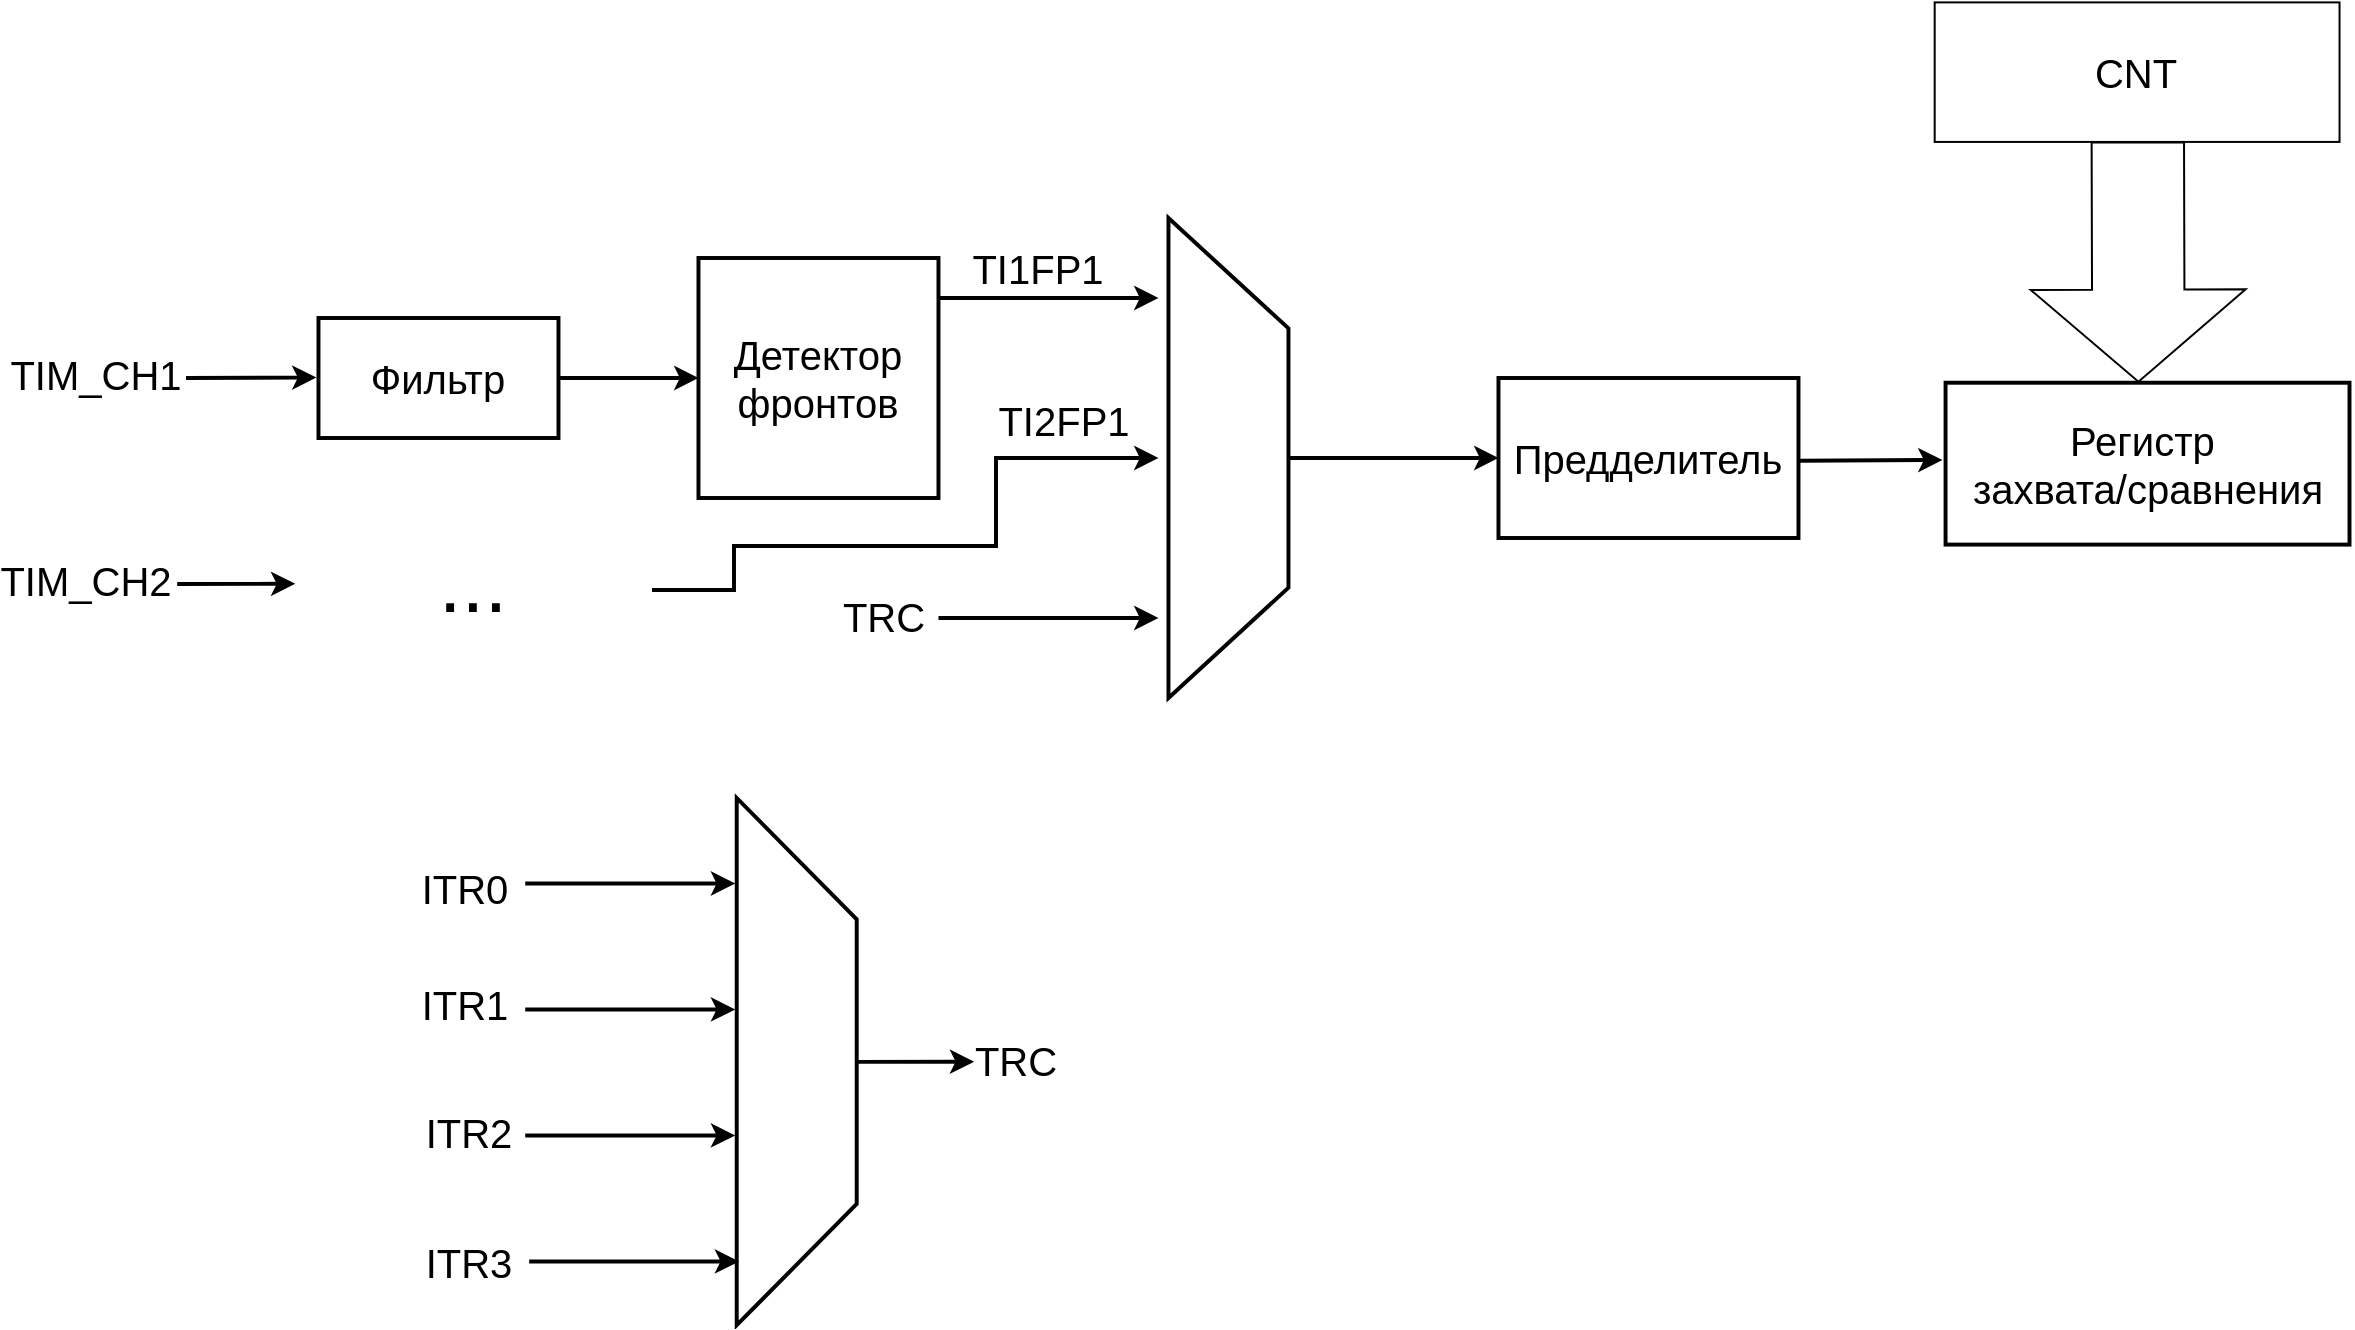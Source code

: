 <mxfile version="28.2.3">
  <diagram name="Страница — 1" id="hbGo517ZSdgZhSl3C-ny">
    <mxGraphModel dx="1668" dy="934" grid="1" gridSize="1.181" guides="1" tooltips="1" connect="1" arrows="1" fold="1" page="1" pageScale="1" pageWidth="827" pageHeight="1169" math="0" shadow="0">
      <root>
        <mxCell id="0" />
        <mxCell id="1" parent="0" />
        <mxCell id="8KGhdFqlQg8iC7Z6D_Kp-29" value="" style="edgeStyle=orthogonalEdgeStyle;rounded=0;orthogonalLoop=1;jettySize=auto;html=1;strokeWidth=1.968;" edge="1" parent="1" source="8KGhdFqlQg8iC7Z6D_Kp-1" target="8KGhdFqlQg8iC7Z6D_Kp-2">
          <mxGeometry relative="1" as="geometry" />
        </mxCell>
        <mxCell id="8KGhdFqlQg8iC7Z6D_Kp-1" value="&lt;font style=&quot;font-size: 20px;&quot;&gt;Фильтр&lt;/font&gt;" style="rounded=0;whiteSpace=wrap;html=1;strokeWidth=1.968;" vertex="1" parent="1">
          <mxGeometry x="283.24" y="270" width="120" height="60" as="geometry" />
        </mxCell>
        <mxCell id="8KGhdFqlQg8iC7Z6D_Kp-2" value="&lt;font style=&quot;font-size: 20px;&quot;&gt;Детектор фронтов&lt;/font&gt;" style="rounded=0;whiteSpace=wrap;html=1;strokeWidth=1.968;" vertex="1" parent="1">
          <mxGeometry x="473.24" y="240" width="120" height="120" as="geometry" />
        </mxCell>
        <mxCell id="8KGhdFqlQg8iC7Z6D_Kp-3" value="&lt;font style=&quot;font-size: 20px;&quot;&gt;Предделитель&lt;/font&gt;" style="rounded=0;whiteSpace=wrap;html=1;strokeWidth=1.968;" vertex="1" parent="1">
          <mxGeometry x="873.24" y="300" width="150" height="80" as="geometry" />
        </mxCell>
        <mxCell id="8KGhdFqlQg8iC7Z6D_Kp-4" value="&lt;font style=&quot;font-size: 20px;&quot;&gt;Регистр&amp;nbsp;&lt;/font&gt;&lt;div&gt;&lt;font style=&quot;font-size: 20px;&quot;&gt;захвата/сравнения&lt;/font&gt;&lt;/div&gt;" style="rounded=0;whiteSpace=wrap;html=1;strokeWidth=1.968;" vertex="1" parent="1">
          <mxGeometry x="1096.78" y="302.36" width="201.97" height="80.94" as="geometry" />
        </mxCell>
        <mxCell id="8KGhdFqlQg8iC7Z6D_Kp-5" value="" style="verticalLabelPosition=middle;verticalAlign=middle;html=1;shape=trapezoid;perimeter=trapezoidPerimeter;whiteSpace=wrap;size=0.23;arcSize=10;flipV=1;labelPosition=center;align=center;rotation=-90;strokeWidth=1.968;" vertex="1" parent="1">
          <mxGeometry x="618.24" y="310" width="240" height="60" as="geometry" />
        </mxCell>
        <mxCell id="8KGhdFqlQg8iC7Z6D_Kp-6" value="" style="endArrow=classic;html=1;rounded=0;strokeWidth=1.968;" edge="1" parent="1">
          <mxGeometry width="50" height="50" relative="1" as="geometry">
            <mxPoint x="593.24" y="260" as="sourcePoint" />
            <mxPoint x="703.24" y="260" as="targetPoint" />
          </mxGeometry>
        </mxCell>
        <mxCell id="8KGhdFqlQg8iC7Z6D_Kp-7" value="" style="endArrow=classic;html=1;rounded=0;strokeWidth=1.968;" edge="1" parent="1">
          <mxGeometry width="50" height="50" relative="1" as="geometry">
            <mxPoint x="450" y="406" as="sourcePoint" />
            <mxPoint x="703.24" y="340" as="targetPoint" />
            <Array as="points">
              <mxPoint x="491" y="406" />
              <mxPoint x="491" y="384" />
              <mxPoint x="622" y="384" />
              <mxPoint x="622" y="340" />
            </Array>
          </mxGeometry>
        </mxCell>
        <mxCell id="8KGhdFqlQg8iC7Z6D_Kp-8" value="" style="endArrow=classic;html=1;rounded=0;strokeWidth=1.968;" edge="1" parent="1">
          <mxGeometry width="50" height="50" relative="1" as="geometry">
            <mxPoint x="593.24" y="420" as="sourcePoint" />
            <mxPoint x="703.24" y="420" as="targetPoint" />
          </mxGeometry>
        </mxCell>
        <mxCell id="8KGhdFqlQg8iC7Z6D_Kp-9" value="&lt;font style=&quot;font-size: 20px;&quot;&gt;TI1FP1&lt;/font&gt;" style="text;html=1;align=center;verticalAlign=middle;whiteSpace=wrap;rounded=0;" vertex="1" parent="1">
          <mxGeometry x="613.24" y="230" width="60" height="30" as="geometry" />
        </mxCell>
        <mxCell id="8KGhdFqlQg8iC7Z6D_Kp-10" value="&lt;font style=&quot;font-size: 20px;&quot;&gt;TI2FP1&lt;/font&gt;" style="text;html=1;align=center;verticalAlign=middle;whiteSpace=wrap;rounded=0;" vertex="1" parent="1">
          <mxGeometry x="625.98" y="305.9" width="60" height="30" as="geometry" />
        </mxCell>
        <mxCell id="8KGhdFqlQg8iC7Z6D_Kp-11" value="&lt;font style=&quot;font-size: 20px;&quot;&gt;TRC&lt;/font&gt;" style="text;html=1;align=center;verticalAlign=middle;whiteSpace=wrap;rounded=0;" vertex="1" parent="1">
          <mxGeometry x="535.76" y="403.54" width="60" height="30" as="geometry" />
        </mxCell>
        <mxCell id="8KGhdFqlQg8iC7Z6D_Kp-12" value="" style="endArrow=classic;html=1;rounded=0;exitX=0.5;exitY=1;exitDx=0;exitDy=0;strokeWidth=1.968;" edge="1" parent="1" source="8KGhdFqlQg8iC7Z6D_Kp-5">
          <mxGeometry width="50" height="50" relative="1" as="geometry">
            <mxPoint x="773.24" y="340" as="sourcePoint" />
            <mxPoint x="873.24" y="340" as="targetPoint" />
          </mxGeometry>
        </mxCell>
        <mxCell id="8KGhdFqlQg8iC7Z6D_Kp-14" value="" style="endArrow=classic;html=1;rounded=0;strokeWidth=1.968;" edge="1" parent="1">
          <mxGeometry width="50" height="50" relative="1" as="geometry">
            <mxPoint x="1023.24" y="341.34" as="sourcePoint" />
            <mxPoint x="1095.24" y="341" as="targetPoint" />
          </mxGeometry>
        </mxCell>
        <mxCell id="8KGhdFqlQg8iC7Z6D_Kp-16" value="" style="verticalLabelPosition=middle;verticalAlign=middle;html=1;shape=trapezoid;perimeter=trapezoidPerimeter;whiteSpace=wrap;size=0.23;arcSize=10;flipV=1;labelPosition=center;align=center;rotation=-90;strokeWidth=1.968;" vertex="1" parent="1">
          <mxGeometry x="390.55" y="611.8" width="263.62" height="60" as="geometry" />
        </mxCell>
        <mxCell id="8KGhdFqlQg8iC7Z6D_Kp-19" value="" style="endArrow=classic;html=1;rounded=0;exitX=0.5;exitY=1;exitDx=0;exitDy=0;strokeWidth=1.968;" edge="1" parent="1">
          <mxGeometry width="50" height="50" relative="1" as="geometry">
            <mxPoint x="386.61" y="552.75" as="sourcePoint" />
            <mxPoint x="491.61" y="552.75" as="targetPoint" />
          </mxGeometry>
        </mxCell>
        <mxCell id="8KGhdFqlQg8iC7Z6D_Kp-20" value="" style="endArrow=classic;html=1;rounded=0;exitX=0.5;exitY=1;exitDx=0;exitDy=0;strokeWidth=1.968;" edge="1" parent="1">
          <mxGeometry width="50" height="50" relative="1" as="geometry">
            <mxPoint x="386.61" y="615.74" as="sourcePoint" />
            <mxPoint x="491.61" y="615.74" as="targetPoint" />
          </mxGeometry>
        </mxCell>
        <mxCell id="8KGhdFqlQg8iC7Z6D_Kp-21" value="" style="endArrow=classic;html=1;rounded=0;exitX=0.5;exitY=1;exitDx=0;exitDy=0;strokeWidth=1.968;" edge="1" parent="1">
          <mxGeometry width="50" height="50" relative="1" as="geometry">
            <mxPoint x="386.61" y="678.73" as="sourcePoint" />
            <mxPoint x="491.61" y="678.73" as="targetPoint" />
          </mxGeometry>
        </mxCell>
        <mxCell id="8KGhdFqlQg8iC7Z6D_Kp-22" value="" style="endArrow=classic;html=1;rounded=0;exitX=0.5;exitY=1;exitDx=0;exitDy=0;strokeWidth=1.968;" edge="1" parent="1">
          <mxGeometry width="50" height="50" relative="1" as="geometry">
            <mxPoint x="388.58" y="741.72" as="sourcePoint" />
            <mxPoint x="493.58" y="741.72" as="targetPoint" />
          </mxGeometry>
        </mxCell>
        <mxCell id="8KGhdFqlQg8iC7Z6D_Kp-23" value="&lt;font style=&quot;font-size: 20px;&quot;&gt;TRC&lt;/font&gt;" style="text;html=1;align=center;verticalAlign=middle;whiteSpace=wrap;rounded=0;" vertex="1" parent="1">
          <mxGeometry x="614.17" y="630.7" width="36.38" height="21.26" as="geometry" />
        </mxCell>
        <mxCell id="8KGhdFqlQg8iC7Z6D_Kp-24" value="" style="endArrow=classic;html=1;rounded=0;strokeWidth=1.968;" edge="1" parent="1">
          <mxGeometry width="50" height="50" relative="1" as="geometry">
            <mxPoint x="552.75" y="641.94" as="sourcePoint" />
            <mxPoint x="611.1" y="641.82" as="targetPoint" />
          </mxGeometry>
        </mxCell>
        <mxCell id="8KGhdFqlQg8iC7Z6D_Kp-25" value="&lt;font style=&quot;font-size: 20px;&quot;&gt;ITR0&lt;/font&gt;" style="text;html=1;align=center;verticalAlign=middle;whiteSpace=wrap;rounded=0;" vertex="1" parent="1">
          <mxGeometry x="335.43" y="542.12" width="42.52" height="25.98" as="geometry" />
        </mxCell>
        <mxCell id="8KGhdFqlQg8iC7Z6D_Kp-26" value="&lt;font style=&quot;font-size: 20px;&quot;&gt;ITR1&lt;/font&gt;" style="text;html=1;align=center;verticalAlign=middle;whiteSpace=wrap;rounded=0;" vertex="1" parent="1">
          <mxGeometry x="335.43" y="599.99" width="42.52" height="25.98" as="geometry" />
        </mxCell>
        <mxCell id="8KGhdFqlQg8iC7Z6D_Kp-27" value="&lt;font style=&quot;font-size: 20px;&quot;&gt;ITR2&lt;/font&gt;" style="text;html=1;align=center;verticalAlign=middle;whiteSpace=wrap;rounded=0;" vertex="1" parent="1">
          <mxGeometry x="336.61" y="663.77" width="42.52" height="25.98" as="geometry" />
        </mxCell>
        <mxCell id="8KGhdFqlQg8iC7Z6D_Kp-28" value="&lt;font style=&quot;font-size: 20px;&quot;&gt;ITR3&lt;/font&gt;" style="text;html=1;align=center;verticalAlign=middle;whiteSpace=wrap;rounded=0;" vertex="1" parent="1">
          <mxGeometry x="336.61" y="727.55" width="42.52" height="28.45" as="geometry" />
        </mxCell>
        <mxCell id="8KGhdFqlQg8iC7Z6D_Kp-30" value="" style="endArrow=classic;html=1;rounded=0;strokeWidth=1.968;" edge="1" parent="1">
          <mxGeometry width="50" height="50" relative="1" as="geometry">
            <mxPoint x="217" y="300" as="sourcePoint" />
            <mxPoint x="282.22" y="299.77" as="targetPoint" />
          </mxGeometry>
        </mxCell>
        <mxCell id="8KGhdFqlQg8iC7Z6D_Kp-31" value="&lt;font style=&quot;font-size: 20px;&quot;&gt;TIM_CH1&lt;/font&gt;" style="text;html=1;align=center;verticalAlign=middle;whiteSpace=wrap;rounded=0;" vertex="1" parent="1">
          <mxGeometry x="141.73" y="283.46" width="60" height="30" as="geometry" />
        </mxCell>
        <mxCell id="8KGhdFqlQg8iC7Z6D_Kp-33" value="&lt;font style=&quot;font-size: 20px;&quot;&gt;CNT&lt;/font&gt;" style="rounded=0;whiteSpace=wrap;html=1;" vertex="1" parent="1">
          <mxGeometry x="1091.34" y="112.2" width="202.43" height="69.76" as="geometry" />
        </mxCell>
        <mxCell id="8KGhdFqlQg8iC7Z6D_Kp-34" value="" style="shape=flexArrow;endArrow=classic;html=1;rounded=0;endWidth=60.243;endSize=15.014;width=46.207;" edge="1" parent="1">
          <mxGeometry width="50" height="50" relative="1" as="geometry">
            <mxPoint x="1192.91" y="181.75" as="sourcePoint" />
            <mxPoint x="1193.23" y="302.36" as="targetPoint" />
          </mxGeometry>
        </mxCell>
        <mxCell id="8KGhdFqlQg8iC7Z6D_Kp-36" value="&lt;span style=&quot;font-size: 20px;&quot;&gt;TIM_CH2&lt;/span&gt;" style="text;html=1;align=center;verticalAlign=middle;whiteSpace=wrap;rounded=0;" vertex="1" parent="1">
          <mxGeometry x="137.01" y="386.22" width="60" height="30" as="geometry" />
        </mxCell>
        <mxCell id="8KGhdFqlQg8iC7Z6D_Kp-37" value="" style="endArrow=classic;html=1;rounded=0;strokeWidth=1.968;" edge="1" parent="1" target="8KGhdFqlQg8iC7Z6D_Kp-38">
          <mxGeometry width="50" height="50" relative="1" as="geometry">
            <mxPoint x="212.6" y="402.99" as="sourcePoint" />
            <mxPoint x="277.82" y="402.76" as="targetPoint" />
          </mxGeometry>
        </mxCell>
        <mxCell id="8KGhdFqlQg8iC7Z6D_Kp-38" value="&lt;font style=&quot;font-size: 41px;&quot;&gt;...&lt;/font&gt;" style="text;html=1;align=center;verticalAlign=middle;whiteSpace=wrap;rounded=0;" vertex="1" parent="1">
          <mxGeometry x="271.65" y="387.76" width="177.17" height="30" as="geometry" />
        </mxCell>
      </root>
    </mxGraphModel>
  </diagram>
</mxfile>
